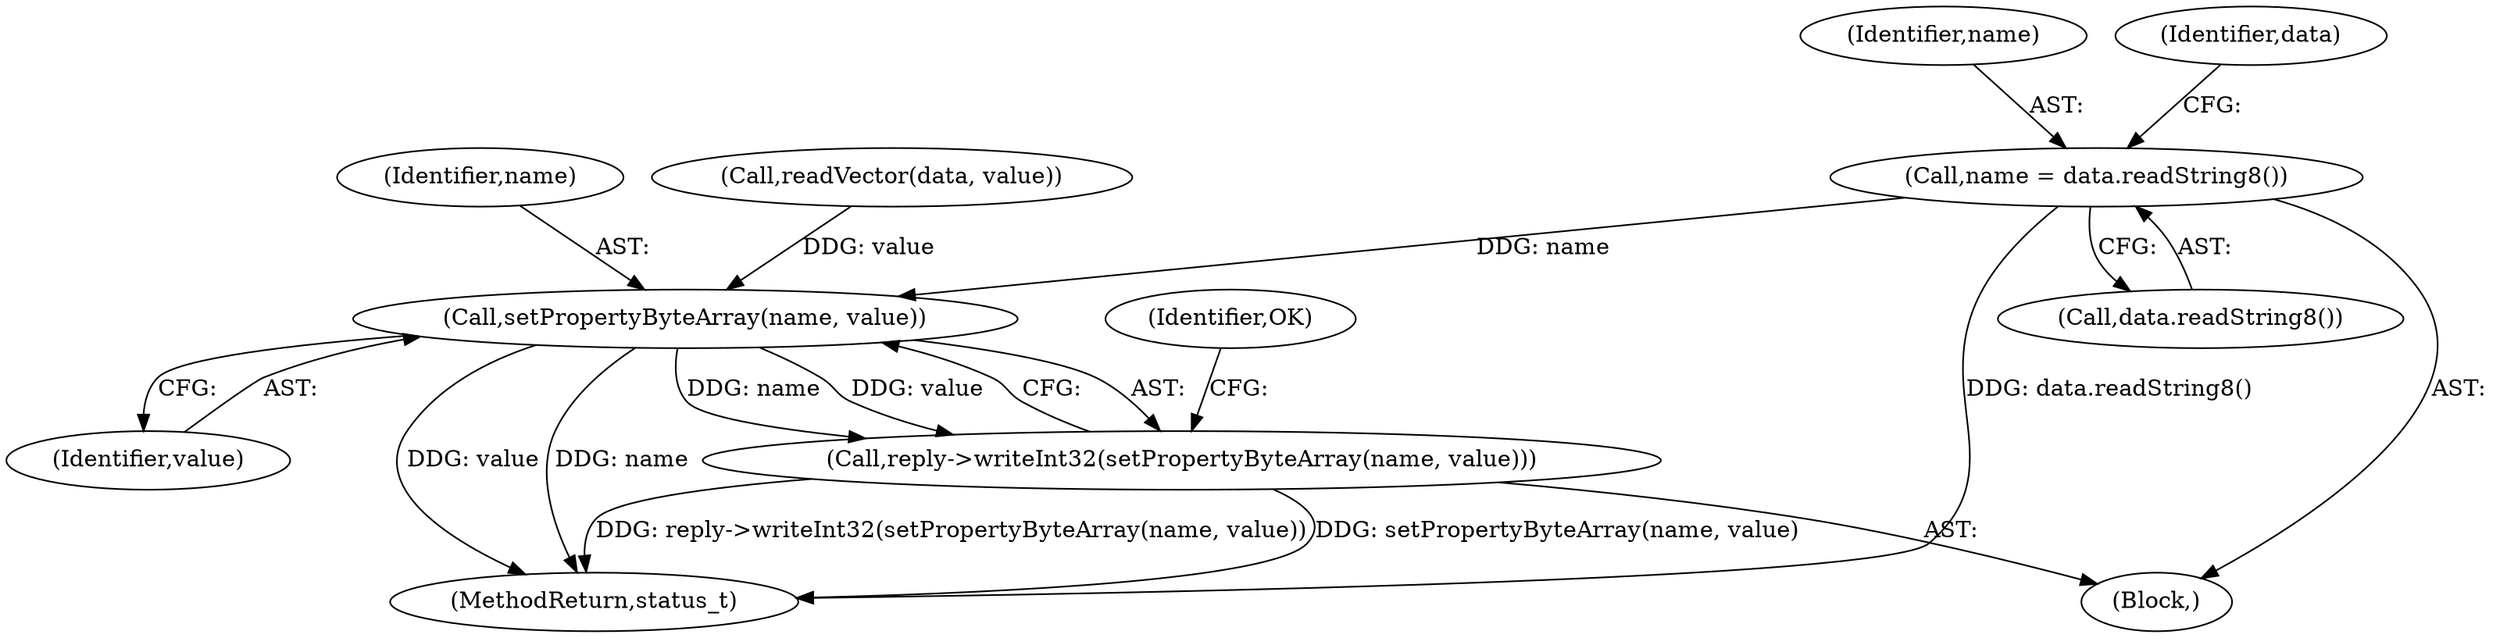 digraph "0_Android_5a856f2092f7086aa0fea9ae06b9255befcdcd34@API" {
"1000632" [label="(Call,name = data.readString8())"];
"1000640" [label="(Call,setPropertyByteArray(name, value))"];
"1000639" [label="(Call,reply->writeInt32(setPropertyByteArray(name, value)))"];
"1000634" [label="(Call,data.readString8())"];
"1000641" [label="(Identifier,name)"];
"1000636" [label="(Call,readVector(data, value))"];
"1000901" [label="(MethodReturn,status_t)"];
"1000640" [label="(Call,setPropertyByteArray(name, value))"];
"1000633" [label="(Identifier,name)"];
"1000637" [label="(Identifier,data)"];
"1000626" [label="(Block,)"];
"1000632" [label="(Call,name = data.readString8())"];
"1000642" [label="(Identifier,value)"];
"1000639" [label="(Call,reply->writeInt32(setPropertyByteArray(name, value)))"];
"1000644" [label="(Identifier,OK)"];
"1000632" -> "1000626"  [label="AST: "];
"1000632" -> "1000634"  [label="CFG: "];
"1000633" -> "1000632"  [label="AST: "];
"1000634" -> "1000632"  [label="AST: "];
"1000637" -> "1000632"  [label="CFG: "];
"1000632" -> "1000901"  [label="DDG: data.readString8()"];
"1000632" -> "1000640"  [label="DDG: name"];
"1000640" -> "1000639"  [label="AST: "];
"1000640" -> "1000642"  [label="CFG: "];
"1000641" -> "1000640"  [label="AST: "];
"1000642" -> "1000640"  [label="AST: "];
"1000639" -> "1000640"  [label="CFG: "];
"1000640" -> "1000901"  [label="DDG: name"];
"1000640" -> "1000901"  [label="DDG: value"];
"1000640" -> "1000639"  [label="DDG: name"];
"1000640" -> "1000639"  [label="DDG: value"];
"1000636" -> "1000640"  [label="DDG: value"];
"1000639" -> "1000626"  [label="AST: "];
"1000644" -> "1000639"  [label="CFG: "];
"1000639" -> "1000901"  [label="DDG: reply->writeInt32(setPropertyByteArray(name, value))"];
"1000639" -> "1000901"  [label="DDG: setPropertyByteArray(name, value)"];
}
